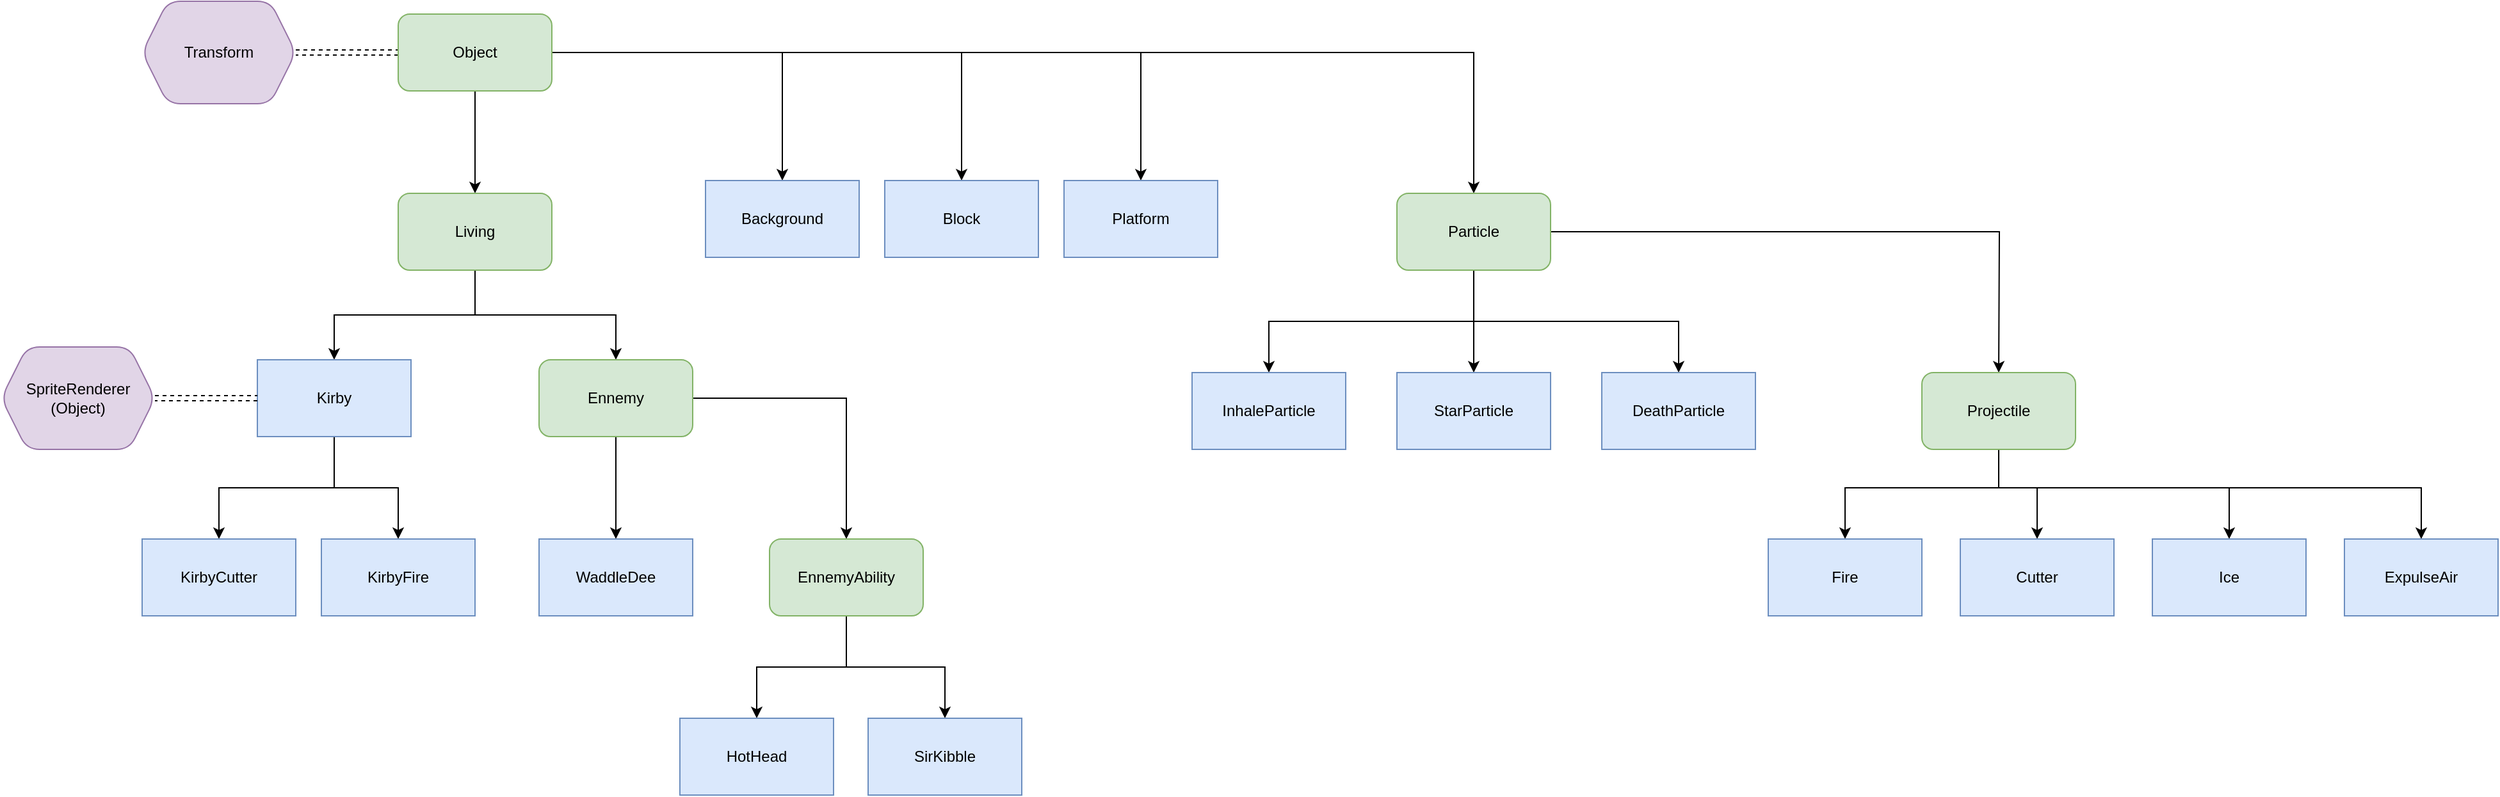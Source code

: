 <mxfile version="24.4.0" type="device">
  <diagram id="C5RBs43oDa-KdzZeNtuy" name="Page-1">
    <mxGraphModel dx="1971" dy="1173" grid="1" gridSize="10" guides="1" tooltips="1" connect="1" arrows="1" fold="1" page="1" pageScale="1" pageWidth="827" pageHeight="1169" math="0" shadow="0">
      <root>
        <mxCell id="WIyWlLk6GJQsqaUBKTNV-0" />
        <mxCell id="WIyWlLk6GJQsqaUBKTNV-1" parent="WIyWlLk6GJQsqaUBKTNV-0" />
        <mxCell id="kniI-jUwDLITZys97h97-9" value="" style="edgeStyle=orthogonalEdgeStyle;rounded=0;orthogonalLoop=1;jettySize=auto;html=1;shape=link;dashed=1;" parent="WIyWlLk6GJQsqaUBKTNV-1" source="kniI-jUwDLITZys97h97-5" target="kniI-jUwDLITZys97h97-8" edge="1">
          <mxGeometry relative="1" as="geometry" />
        </mxCell>
        <mxCell id="kniI-jUwDLITZys97h97-11" value="" style="edgeStyle=orthogonalEdgeStyle;rounded=0;orthogonalLoop=1;jettySize=auto;html=1;" parent="WIyWlLk6GJQsqaUBKTNV-1" source="kniI-jUwDLITZys97h97-5" target="kniI-jUwDLITZys97h97-10" edge="1">
          <mxGeometry relative="1" as="geometry" />
        </mxCell>
        <mxCell id="kniI-jUwDLITZys97h97-32" value="" style="edgeStyle=orthogonalEdgeStyle;rounded=0;orthogonalLoop=1;jettySize=auto;html=1;" parent="WIyWlLk6GJQsqaUBKTNV-1" source="kniI-jUwDLITZys97h97-5" target="kniI-jUwDLITZys97h97-31" edge="1">
          <mxGeometry relative="1" as="geometry" />
        </mxCell>
        <mxCell id="kniI-jUwDLITZys97h97-34" style="edgeStyle=orthogonalEdgeStyle;rounded=0;orthogonalLoop=1;jettySize=auto;html=1;entryX=0.5;entryY=0;entryDx=0;entryDy=0;" parent="WIyWlLk6GJQsqaUBKTNV-1" source="kniI-jUwDLITZys97h97-5" target="kniI-jUwDLITZys97h97-33" edge="1">
          <mxGeometry relative="1" as="geometry" />
        </mxCell>
        <mxCell id="pP-ePU-rQJTcp67-IquN-0" style="edgeStyle=orthogonalEdgeStyle;rounded=0;orthogonalLoop=1;jettySize=auto;html=1;entryX=0.5;entryY=0;entryDx=0;entryDy=0;" parent="WIyWlLk6GJQsqaUBKTNV-1" source="kniI-jUwDLITZys97h97-5" target="bzQDZXp5MW8qBJGrGpXL-0" edge="1">
          <mxGeometry relative="1" as="geometry" />
        </mxCell>
        <mxCell id="hdkifSpBQ4Ey16rrutjw-4" style="edgeStyle=orthogonalEdgeStyle;rounded=0;orthogonalLoop=1;jettySize=auto;html=1;entryX=0.5;entryY=0;entryDx=0;entryDy=0;" edge="1" parent="WIyWlLk6GJQsqaUBKTNV-1" source="kniI-jUwDLITZys97h97-5" target="hdkifSpBQ4Ey16rrutjw-3">
          <mxGeometry relative="1" as="geometry" />
        </mxCell>
        <mxCell id="kniI-jUwDLITZys97h97-5" value="Object" style="rounded=1;whiteSpace=wrap;html=1;fillColor=#d5e8d4;strokeColor=#82b366;" parent="WIyWlLk6GJQsqaUBKTNV-1" vertex="1">
          <mxGeometry x="340" y="210" width="120" height="60" as="geometry" />
        </mxCell>
        <mxCell id="kniI-jUwDLITZys97h97-8" value="Transform" style="shape=hexagon;perimeter=hexagonPerimeter2;whiteSpace=wrap;html=1;fixedSize=1;fillColor=#e1d5e7;strokeColor=#9673a6;rounded=1;" parent="WIyWlLk6GJQsqaUBKTNV-1" vertex="1">
          <mxGeometry x="140" y="200" width="120" height="80" as="geometry" />
        </mxCell>
        <mxCell id="kniI-jUwDLITZys97h97-13" value="" style="edgeStyle=orthogonalEdgeStyle;rounded=0;orthogonalLoop=1;jettySize=auto;html=1;" parent="WIyWlLk6GJQsqaUBKTNV-1" source="kniI-jUwDLITZys97h97-10" target="kniI-jUwDLITZys97h97-12" edge="1">
          <mxGeometry relative="1" as="geometry" />
        </mxCell>
        <mxCell id="kniI-jUwDLITZys97h97-26" style="edgeStyle=orthogonalEdgeStyle;rounded=0;orthogonalLoop=1;jettySize=auto;html=1;entryX=0.5;entryY=0;entryDx=0;entryDy=0;" parent="WIyWlLk6GJQsqaUBKTNV-1" source="kniI-jUwDLITZys97h97-10" target="kniI-jUwDLITZys97h97-25" edge="1">
          <mxGeometry relative="1" as="geometry" />
        </mxCell>
        <mxCell id="kniI-jUwDLITZys97h97-10" value="Living" style="whiteSpace=wrap;html=1;fillColor=#d5e8d4;strokeColor=#82b366;rounded=1;" parent="WIyWlLk6GJQsqaUBKTNV-1" vertex="1">
          <mxGeometry x="340" y="350" width="120" height="60" as="geometry" />
        </mxCell>
        <mxCell id="kniI-jUwDLITZys97h97-15" value="" style="edgeStyle=orthogonalEdgeStyle;rounded=0;orthogonalLoop=1;jettySize=auto;html=1;" parent="WIyWlLk6GJQsqaUBKTNV-1" source="kniI-jUwDLITZys97h97-12" target="kniI-jUwDLITZys97h97-14" edge="1">
          <mxGeometry relative="1" as="geometry" />
        </mxCell>
        <mxCell id="kniI-jUwDLITZys97h97-17" value="" style="edgeStyle=orthogonalEdgeStyle;rounded=0;orthogonalLoop=1;jettySize=auto;html=1;" parent="WIyWlLk6GJQsqaUBKTNV-1" source="kniI-jUwDLITZys97h97-12" target="kniI-jUwDLITZys97h97-16" edge="1">
          <mxGeometry relative="1" as="geometry" />
        </mxCell>
        <mxCell id="kniI-jUwDLITZys97h97-12" value="Ennemy" style="whiteSpace=wrap;html=1;fillColor=#d5e8d4;strokeColor=#82b366;rounded=1;" parent="WIyWlLk6GJQsqaUBKTNV-1" vertex="1">
          <mxGeometry x="450" y="480" width="120" height="60" as="geometry" />
        </mxCell>
        <mxCell id="kniI-jUwDLITZys97h97-19" value="" style="edgeStyle=orthogonalEdgeStyle;rounded=0;orthogonalLoop=1;jettySize=auto;html=1;" parent="WIyWlLk6GJQsqaUBKTNV-1" source="kniI-jUwDLITZys97h97-14" target="kniI-jUwDLITZys97h97-18" edge="1">
          <mxGeometry relative="1" as="geometry" />
        </mxCell>
        <mxCell id="kniI-jUwDLITZys97h97-24" style="edgeStyle=orthogonalEdgeStyle;rounded=0;orthogonalLoop=1;jettySize=auto;html=1;entryX=0.5;entryY=0;entryDx=0;entryDy=0;" parent="WIyWlLk6GJQsqaUBKTNV-1" source="kniI-jUwDLITZys97h97-14" target="kniI-jUwDLITZys97h97-23" edge="1">
          <mxGeometry relative="1" as="geometry" />
        </mxCell>
        <mxCell id="kniI-jUwDLITZys97h97-14" value="EnnemyAbility" style="whiteSpace=wrap;html=1;fillColor=#d5e8d4;strokeColor=#82b366;rounded=1;" parent="WIyWlLk6GJQsqaUBKTNV-1" vertex="1">
          <mxGeometry x="630" y="620" width="120" height="60" as="geometry" />
        </mxCell>
        <mxCell id="kniI-jUwDLITZys97h97-16" value="WaddleDee" style="whiteSpace=wrap;html=1;fillColor=#dae8fc;strokeColor=#6c8ebf;rounded=0;" parent="WIyWlLk6GJQsqaUBKTNV-1" vertex="1">
          <mxGeometry x="450" y="620" width="120" height="60" as="geometry" />
        </mxCell>
        <mxCell id="kniI-jUwDLITZys97h97-18" value="HotHead" style="whiteSpace=wrap;html=1;fillColor=#dae8fc;strokeColor=#6c8ebf;rounded=0;" parent="WIyWlLk6GJQsqaUBKTNV-1" vertex="1">
          <mxGeometry x="560" y="760" width="120" height="60" as="geometry" />
        </mxCell>
        <mxCell id="kniI-jUwDLITZys97h97-23" value="SirKibble" style="whiteSpace=wrap;html=1;fillColor=#dae8fc;strokeColor=#6c8ebf;rounded=0;" parent="WIyWlLk6GJQsqaUBKTNV-1" vertex="1">
          <mxGeometry x="707" y="760" width="120" height="60" as="geometry" />
        </mxCell>
        <mxCell id="kniI-jUwDLITZys97h97-28" value="" style="edgeStyle=orthogonalEdgeStyle;rounded=0;orthogonalLoop=1;jettySize=auto;html=1;" parent="WIyWlLk6GJQsqaUBKTNV-1" source="kniI-jUwDLITZys97h97-25" target="kniI-jUwDLITZys97h97-27" edge="1">
          <mxGeometry relative="1" as="geometry" />
        </mxCell>
        <mxCell id="kniI-jUwDLITZys97h97-30" style="edgeStyle=orthogonalEdgeStyle;rounded=0;orthogonalLoop=1;jettySize=auto;html=1;entryX=0.5;entryY=0;entryDx=0;entryDy=0;" parent="WIyWlLk6GJQsqaUBKTNV-1" source="kniI-jUwDLITZys97h97-25" target="kniI-jUwDLITZys97h97-29" edge="1">
          <mxGeometry relative="1" as="geometry" />
        </mxCell>
        <mxCell id="kniI-jUwDLITZys97h97-25" value="Kirby" style="whiteSpace=wrap;html=1;fillColor=#dae8fc;strokeColor=#6c8ebf;rounded=0;" parent="WIyWlLk6GJQsqaUBKTNV-1" vertex="1">
          <mxGeometry x="230" y="480" width="120" height="60" as="geometry" />
        </mxCell>
        <mxCell id="kniI-jUwDLITZys97h97-27" value="KirbyCutter" style="whiteSpace=wrap;html=1;fillColor=#dae8fc;strokeColor=#6c8ebf;rounded=0;" parent="WIyWlLk6GJQsqaUBKTNV-1" vertex="1">
          <mxGeometry x="140" y="620" width="120" height="60" as="geometry" />
        </mxCell>
        <mxCell id="kniI-jUwDLITZys97h97-29" value="KirbyFire" style="whiteSpace=wrap;html=1;fillColor=#dae8fc;strokeColor=#6c8ebf;rounded=0;" parent="WIyWlLk6GJQsqaUBKTNV-1" vertex="1">
          <mxGeometry x="280" y="620" width="120" height="60" as="geometry" />
        </mxCell>
        <mxCell id="kniI-jUwDLITZys97h97-31" value="Block" style="rounded=0;whiteSpace=wrap;html=1;fillColor=#dae8fc;strokeColor=#6c8ebf;" parent="WIyWlLk6GJQsqaUBKTNV-1" vertex="1">
          <mxGeometry x="720" y="340" width="120" height="60" as="geometry" />
        </mxCell>
        <mxCell id="kniI-jUwDLITZys97h97-33" value="Platform" style="rounded=0;whiteSpace=wrap;html=1;fillColor=#dae8fc;strokeColor=#6c8ebf;" parent="WIyWlLk6GJQsqaUBKTNV-1" vertex="1">
          <mxGeometry x="860" y="340" width="120" height="60" as="geometry" />
        </mxCell>
        <mxCell id="bzQDZXp5MW8qBJGrGpXL-2" style="edgeStyle=orthogonalEdgeStyle;rounded=0;orthogonalLoop=1;jettySize=auto;html=1;" parent="WIyWlLk6GJQsqaUBKTNV-1" source="bzQDZXp5MW8qBJGrGpXL-0" target="hdkifSpBQ4Ey16rrutjw-7" edge="1">
          <mxGeometry relative="1" as="geometry">
            <Array as="points">
              <mxPoint x="1180" y="450" />
              <mxPoint x="1020" y="450" />
            </Array>
            <mxPoint x="1020" y="490" as="targetPoint" />
          </mxGeometry>
        </mxCell>
        <mxCell id="bzQDZXp5MW8qBJGrGpXL-4" style="edgeStyle=orthogonalEdgeStyle;rounded=0;orthogonalLoop=1;jettySize=auto;html=1;entryX=0.5;entryY=0;entryDx=0;entryDy=0;" parent="WIyWlLk6GJQsqaUBKTNV-1" source="bzQDZXp5MW8qBJGrGpXL-0" target="bzQDZXp5MW8qBJGrGpXL-3" edge="1">
          <mxGeometry relative="1" as="geometry" />
        </mxCell>
        <mxCell id="bzQDZXp5MW8qBJGrGpXL-7" style="edgeStyle=orthogonalEdgeStyle;rounded=0;orthogonalLoop=1;jettySize=auto;html=1;entryX=0.5;entryY=0;entryDx=0;entryDy=0;" parent="WIyWlLk6GJQsqaUBKTNV-1" source="bzQDZXp5MW8qBJGrGpXL-0" target="bzQDZXp5MW8qBJGrGpXL-5" edge="1">
          <mxGeometry relative="1" as="geometry">
            <Array as="points">
              <mxPoint x="1180" y="450" />
              <mxPoint x="1340" y="450" />
            </Array>
          </mxGeometry>
        </mxCell>
        <mxCell id="pP-ePU-rQJTcp67-IquN-1" style="edgeStyle=orthogonalEdgeStyle;rounded=0;orthogonalLoop=1;jettySize=auto;html=1;" parent="WIyWlLk6GJQsqaUBKTNV-1" source="bzQDZXp5MW8qBJGrGpXL-0" edge="1">
          <mxGeometry relative="1" as="geometry">
            <mxPoint x="1590" y="490" as="targetPoint" />
          </mxGeometry>
        </mxCell>
        <mxCell id="bzQDZXp5MW8qBJGrGpXL-0" value="Particle" style="rounded=1;whiteSpace=wrap;html=1;fillColor=#d5e8d4;strokeColor=#82b366;" parent="WIyWlLk6GJQsqaUBKTNV-1" vertex="1">
          <mxGeometry x="1120" y="350" width="120" height="60" as="geometry" />
        </mxCell>
        <mxCell id="bzQDZXp5MW8qBJGrGpXL-3" value="StarParticle" style="rounded=0;whiteSpace=wrap;html=1;fillColor=#dae8fc;strokeColor=#6c8ebf;" parent="WIyWlLk6GJQsqaUBKTNV-1" vertex="1">
          <mxGeometry x="1120" y="490" width="120" height="60" as="geometry" />
        </mxCell>
        <mxCell id="bzQDZXp5MW8qBJGrGpXL-5" value="DeathParticle" style="rounded=0;whiteSpace=wrap;html=1;fillColor=#dae8fc;strokeColor=#6c8ebf;" parent="WIyWlLk6GJQsqaUBKTNV-1" vertex="1">
          <mxGeometry x="1280" y="490" width="120" height="60" as="geometry" />
        </mxCell>
        <mxCell id="pP-ePU-rQJTcp67-IquN-4" style="edgeStyle=orthogonalEdgeStyle;rounded=0;orthogonalLoop=1;jettySize=auto;html=1;entryX=0.5;entryY=0;entryDx=0;entryDy=0;" parent="WIyWlLk6GJQsqaUBKTNV-1" source="pP-ePU-rQJTcp67-IquN-2" target="pP-ePU-rQJTcp67-IquN-3" edge="1">
          <mxGeometry relative="1" as="geometry">
            <Array as="points">
              <mxPoint x="1590" y="580" />
              <mxPoint x="1470" y="580" />
            </Array>
          </mxGeometry>
        </mxCell>
        <mxCell id="pP-ePU-rQJTcp67-IquN-6" style="edgeStyle=orthogonalEdgeStyle;rounded=0;orthogonalLoop=1;jettySize=auto;html=1;entryX=0.5;entryY=0;entryDx=0;entryDy=0;" parent="WIyWlLk6GJQsqaUBKTNV-1" source="pP-ePU-rQJTcp67-IquN-2" target="pP-ePU-rQJTcp67-IquN-5" edge="1">
          <mxGeometry relative="1" as="geometry">
            <Array as="points">
              <mxPoint x="1590" y="580" />
              <mxPoint x="1620" y="580" />
            </Array>
          </mxGeometry>
        </mxCell>
        <mxCell id="pP-ePU-rQJTcp67-IquN-8" style="edgeStyle=orthogonalEdgeStyle;rounded=0;orthogonalLoop=1;jettySize=auto;html=1;entryX=0.5;entryY=0;entryDx=0;entryDy=0;" parent="WIyWlLk6GJQsqaUBKTNV-1" source="pP-ePU-rQJTcp67-IquN-2" target="pP-ePU-rQJTcp67-IquN-7" edge="1">
          <mxGeometry relative="1" as="geometry">
            <Array as="points">
              <mxPoint x="1590" y="580" />
              <mxPoint x="1770" y="580" />
            </Array>
          </mxGeometry>
        </mxCell>
        <mxCell id="hdkifSpBQ4Ey16rrutjw-6" style="edgeStyle=orthogonalEdgeStyle;rounded=0;orthogonalLoop=1;jettySize=auto;html=1;entryX=0.5;entryY=0;entryDx=0;entryDy=0;" edge="1" parent="WIyWlLk6GJQsqaUBKTNV-1" source="pP-ePU-rQJTcp67-IquN-2" target="hdkifSpBQ4Ey16rrutjw-5">
          <mxGeometry relative="1" as="geometry">
            <Array as="points">
              <mxPoint x="1590" y="580" />
              <mxPoint x="1920" y="580" />
            </Array>
          </mxGeometry>
        </mxCell>
        <mxCell id="pP-ePU-rQJTcp67-IquN-2" value="Projectile" style="rounded=1;whiteSpace=wrap;html=1;fillColor=#d5e8d4;strokeColor=#82b366;" parent="WIyWlLk6GJQsqaUBKTNV-1" vertex="1">
          <mxGeometry x="1530" y="490" width="120" height="60" as="geometry" />
        </mxCell>
        <mxCell id="pP-ePU-rQJTcp67-IquN-3" value="Fire" style="rounded=0;whiteSpace=wrap;html=1;fillColor=#dae8fc;strokeColor=#6c8ebf;" parent="WIyWlLk6GJQsqaUBKTNV-1" vertex="1">
          <mxGeometry x="1410" y="620" width="120" height="60" as="geometry" />
        </mxCell>
        <mxCell id="pP-ePU-rQJTcp67-IquN-5" value="Cutter" style="rounded=0;whiteSpace=wrap;html=1;fillColor=#dae8fc;strokeColor=#6c8ebf;" parent="WIyWlLk6GJQsqaUBKTNV-1" vertex="1">
          <mxGeometry x="1560" y="620" width="120" height="60" as="geometry" />
        </mxCell>
        <mxCell id="pP-ePU-rQJTcp67-IquN-7" value="Ice" style="rounded=0;whiteSpace=wrap;html=1;fillColor=#dae8fc;strokeColor=#6c8ebf;" parent="WIyWlLk6GJQsqaUBKTNV-1" vertex="1">
          <mxGeometry x="1710" y="620" width="120" height="60" as="geometry" />
        </mxCell>
        <mxCell id="hdkifSpBQ4Ey16rrutjw-2" style="edgeStyle=orthogonalEdgeStyle;rounded=0;orthogonalLoop=1;jettySize=auto;html=1;entryX=0;entryY=0.5;entryDx=0;entryDy=0;shape=link;dashed=1;" edge="1" parent="WIyWlLk6GJQsqaUBKTNV-1" source="hdkifSpBQ4Ey16rrutjw-0" target="kniI-jUwDLITZys97h97-25">
          <mxGeometry relative="1" as="geometry" />
        </mxCell>
        <mxCell id="hdkifSpBQ4Ey16rrutjw-0" value="SpriteRenderer&lt;div&gt;(Object)&lt;/div&gt;" style="shape=hexagon;perimeter=hexagonPerimeter2;whiteSpace=wrap;html=1;fixedSize=1;fillColor=#e1d5e7;strokeColor=#9673a6;rounded=1;" vertex="1" parent="WIyWlLk6GJQsqaUBKTNV-1">
          <mxGeometry x="30" y="470" width="120" height="80" as="geometry" />
        </mxCell>
        <mxCell id="hdkifSpBQ4Ey16rrutjw-3" value="Background" style="rounded=0;whiteSpace=wrap;html=1;fillColor=#dae8fc;strokeColor=#6c8ebf;" vertex="1" parent="WIyWlLk6GJQsqaUBKTNV-1">
          <mxGeometry x="580" y="340" width="120" height="60" as="geometry" />
        </mxCell>
        <mxCell id="hdkifSpBQ4Ey16rrutjw-5" value="ExpulseAir" style="rounded=0;whiteSpace=wrap;html=1;fillColor=#dae8fc;strokeColor=#6c8ebf;" vertex="1" parent="WIyWlLk6GJQsqaUBKTNV-1">
          <mxGeometry x="1860" y="620" width="120" height="60" as="geometry" />
        </mxCell>
        <mxCell id="hdkifSpBQ4Ey16rrutjw-7" value="InhaleParticle" style="rounded=0;whiteSpace=wrap;html=1;fillColor=#dae8fc;strokeColor=#6c8ebf;" vertex="1" parent="WIyWlLk6GJQsqaUBKTNV-1">
          <mxGeometry x="960" y="490" width="120" height="60" as="geometry" />
        </mxCell>
      </root>
    </mxGraphModel>
  </diagram>
</mxfile>
